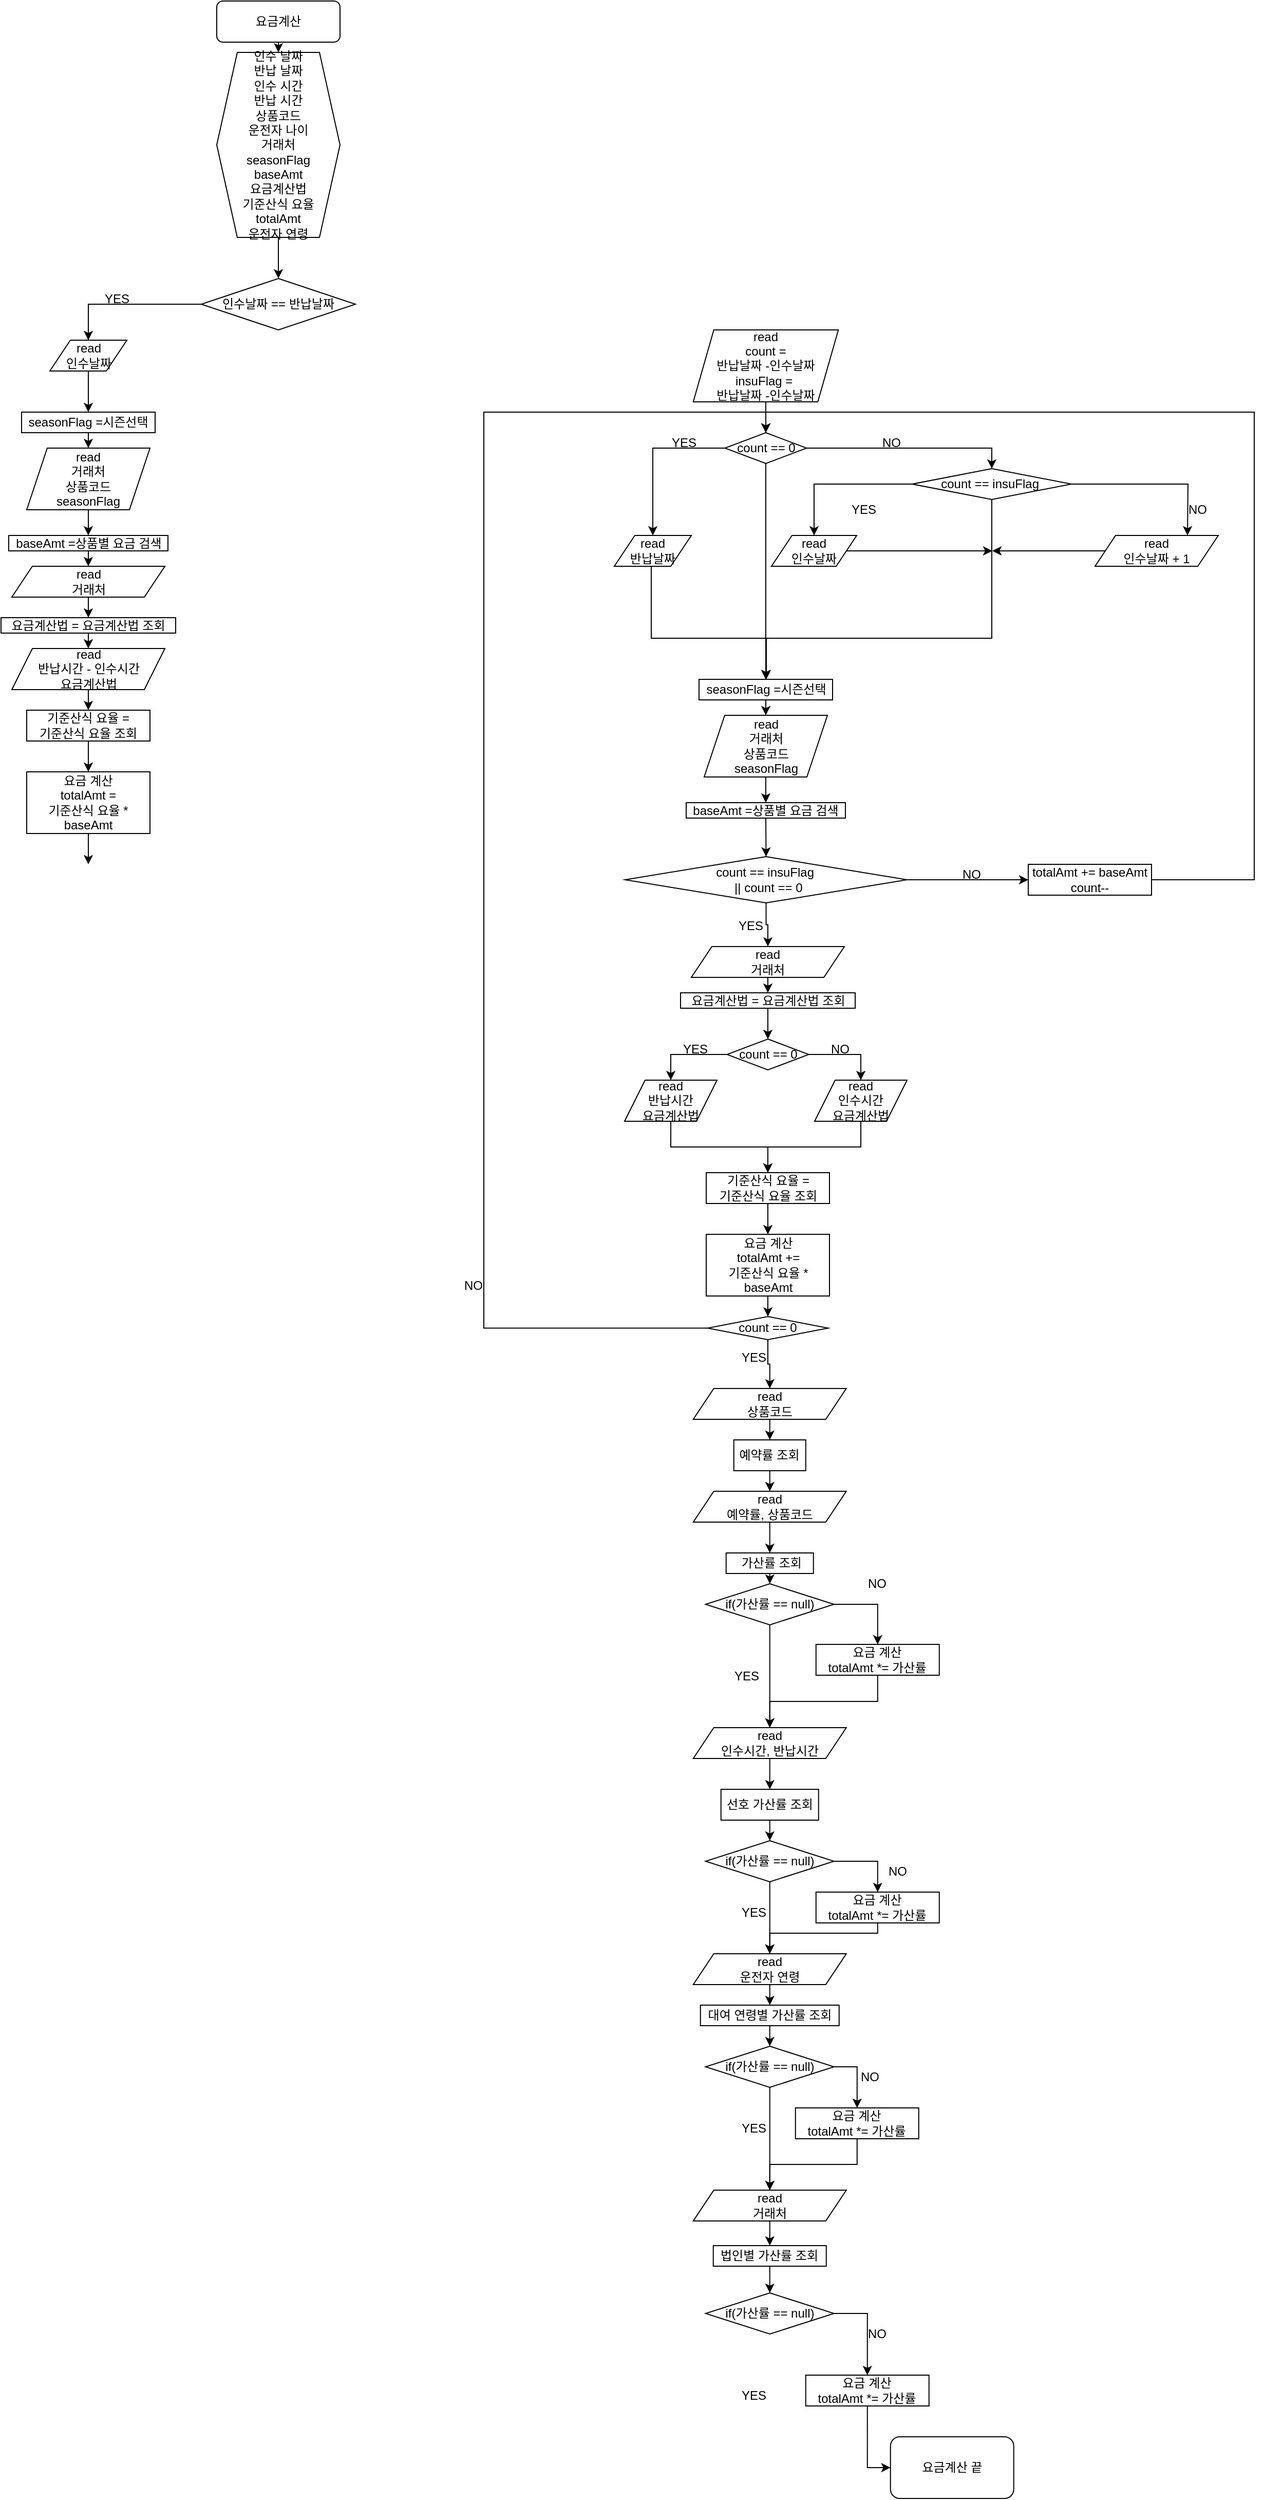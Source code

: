 <mxfile version="14.6.9" type="github">
  <diagram id="C5RBs43oDa-KdzZeNtuy" name="Page-1">
    <mxGraphModel dx="1422" dy="762" grid="1" gridSize="10" guides="1" tooltips="1" connect="1" arrows="1" fold="1" page="1" pageScale="1" pageWidth="827" pageHeight="1169" math="0" shadow="0">
      <root>
        <mxCell id="WIyWlLk6GJQsqaUBKTNV-0" />
        <mxCell id="WIyWlLk6GJQsqaUBKTNV-1" parent="WIyWlLk6GJQsqaUBKTNV-0" />
        <mxCell id="CEHg5lTLm4kWdgyplVmB-1" style="edgeStyle=orthogonalEdgeStyle;rounded=0;orthogonalLoop=1;jettySize=auto;html=1;exitX=0.5;exitY=1;exitDx=0;exitDy=0;entryX=0.5;entryY=0;entryDx=0;entryDy=0;" edge="1" parent="WIyWlLk6GJQsqaUBKTNV-1" source="WIyWlLk6GJQsqaUBKTNV-3" target="CEHg5lTLm4kWdgyplVmB-0">
          <mxGeometry relative="1" as="geometry" />
        </mxCell>
        <mxCell id="WIyWlLk6GJQsqaUBKTNV-3" value="요금계산" style="rounded=1;whiteSpace=wrap;html=1;fontSize=12;glass=0;strokeWidth=1;shadow=0;" parent="WIyWlLk6GJQsqaUBKTNV-1" vertex="1">
          <mxGeometry x="330" y="80" width="120" height="40" as="geometry" />
        </mxCell>
        <mxCell id="CEHg5lTLm4kWdgyplVmB-4" style="edgeStyle=orthogonalEdgeStyle;rounded=0;orthogonalLoop=1;jettySize=auto;html=1;exitX=0.5;exitY=1;exitDx=0;exitDy=0;entryX=0.5;entryY=0;entryDx=0;entryDy=0;" edge="1" parent="WIyWlLk6GJQsqaUBKTNV-1" source="CEHg5lTLm4kWdgyplVmB-0" target="CEHg5lTLm4kWdgyplVmB-3">
          <mxGeometry relative="1" as="geometry" />
        </mxCell>
        <mxCell id="CEHg5lTLm4kWdgyplVmB-0" value="인수 날짜&lt;br&gt;반납 날짜&lt;br&gt;인수 시간&lt;br&gt;반납 시간&lt;br&gt;상품코드&lt;br&gt;운전자 나이&lt;br&gt;거래처&lt;br&gt;seasonFlag&lt;br&gt;baseAmt&lt;br&gt;요금계산법&lt;br&gt;기준산식 요율&lt;br&gt;totalAmt&lt;br&gt;운전자 연령" style="shape=hexagon;perimeter=hexagonPerimeter2;whiteSpace=wrap;html=1;fixedSize=1;" vertex="1" parent="WIyWlLk6GJQsqaUBKTNV-1">
          <mxGeometry x="330" y="130" width="120" height="180" as="geometry" />
        </mxCell>
        <mxCell id="CEHg5lTLm4kWdgyplVmB-15" style="edgeStyle=orthogonalEdgeStyle;rounded=0;orthogonalLoop=1;jettySize=auto;html=1;exitX=0;exitY=0.5;exitDx=0;exitDy=0;entryX=0.5;entryY=0;entryDx=0;entryDy=0;" edge="1" parent="WIyWlLk6GJQsqaUBKTNV-1" source="CEHg5lTLm4kWdgyplVmB-3" target="CEHg5lTLm4kWdgyplVmB-12">
          <mxGeometry relative="1" as="geometry">
            <mxPoint x="210" y="420" as="targetPoint" />
            <Array as="points">
              <mxPoint x="205" y="375" />
              <mxPoint x="205" y="430" />
            </Array>
          </mxGeometry>
        </mxCell>
        <mxCell id="CEHg5lTLm4kWdgyplVmB-105" style="edgeStyle=orthogonalEdgeStyle;rounded=0;orthogonalLoop=1;jettySize=auto;html=1;exitX=0;exitY=0.5;exitDx=0;exitDy=0;entryX=0.5;entryY=0;entryDx=0;entryDy=0;" edge="1" parent="WIyWlLk6GJQsqaUBKTNV-1" source="CEHg5lTLm4kWdgyplVmB-3" target="CEHg5lTLm4kWdgyplVmB-12">
          <mxGeometry relative="1" as="geometry" />
        </mxCell>
        <mxCell id="CEHg5lTLm4kWdgyplVmB-3" value="인수날짜 == 반납날짜" style="rhombus;whiteSpace=wrap;html=1;" vertex="1" parent="WIyWlLk6GJQsqaUBKTNV-1">
          <mxGeometry x="315" y="350" width="150" height="50" as="geometry" />
        </mxCell>
        <mxCell id="CEHg5lTLm4kWdgyplVmB-11" style="edgeStyle=orthogonalEdgeStyle;rounded=0;orthogonalLoop=1;jettySize=auto;html=1;exitX=0.5;exitY=1;exitDx=0;exitDy=0;entryX=0.5;entryY=0;entryDx=0;entryDy=0;" edge="1" parent="WIyWlLk6GJQsqaUBKTNV-1" source="CEHg5lTLm4kWdgyplVmB-7" target="CEHg5lTLm4kWdgyplVmB-8">
          <mxGeometry relative="1" as="geometry" />
        </mxCell>
        <mxCell id="CEHg5lTLm4kWdgyplVmB-7" value="read&lt;br&gt;거래처&lt;br&gt;상품코드&lt;br&gt;seasonFlag" style="shape=parallelogram;perimeter=parallelogramPerimeter;whiteSpace=wrap;html=1;fixedSize=1;" vertex="1" parent="WIyWlLk6GJQsqaUBKTNV-1">
          <mxGeometry x="145" y="515" width="120" height="60" as="geometry" />
        </mxCell>
        <mxCell id="CEHg5lTLm4kWdgyplVmB-23" style="edgeStyle=orthogonalEdgeStyle;rounded=0;orthogonalLoop=1;jettySize=auto;html=1;exitX=0.5;exitY=1;exitDx=0;exitDy=0;entryX=0.5;entryY=0;entryDx=0;entryDy=0;" edge="1" parent="WIyWlLk6GJQsqaUBKTNV-1" source="CEHg5lTLm4kWdgyplVmB-8" target="CEHg5lTLm4kWdgyplVmB-21">
          <mxGeometry relative="1" as="geometry" />
        </mxCell>
        <mxCell id="CEHg5lTLm4kWdgyplVmB-8" value="baseAmt =상품별 요금 검색&lt;br&gt;" style="rounded=0;whiteSpace=wrap;html=1;" vertex="1" parent="WIyWlLk6GJQsqaUBKTNV-1">
          <mxGeometry x="127.5" y="600" width="155" height="15" as="geometry" />
        </mxCell>
        <mxCell id="CEHg5lTLm4kWdgyplVmB-16" style="edgeStyle=orthogonalEdgeStyle;rounded=0;orthogonalLoop=1;jettySize=auto;html=1;exitX=0.5;exitY=1;exitDx=0;exitDy=0;entryX=0.5;entryY=0;entryDx=0;entryDy=0;" edge="1" parent="WIyWlLk6GJQsqaUBKTNV-1" source="CEHg5lTLm4kWdgyplVmB-12" target="CEHg5lTLm4kWdgyplVmB-13">
          <mxGeometry relative="1" as="geometry" />
        </mxCell>
        <mxCell id="CEHg5lTLm4kWdgyplVmB-12" value="read&lt;br&gt;인수날짜" style="shape=parallelogram;perimeter=parallelogramPerimeter;whiteSpace=wrap;html=1;fixedSize=1;" vertex="1" parent="WIyWlLk6GJQsqaUBKTNV-1">
          <mxGeometry x="167.5" y="410" width="75" height="30" as="geometry" />
        </mxCell>
        <mxCell id="CEHg5lTLm4kWdgyplVmB-17" style="edgeStyle=orthogonalEdgeStyle;rounded=0;orthogonalLoop=1;jettySize=auto;html=1;exitX=0.5;exitY=1;exitDx=0;exitDy=0;entryX=0.5;entryY=0;entryDx=0;entryDy=0;" edge="1" parent="WIyWlLk6GJQsqaUBKTNV-1" source="CEHg5lTLm4kWdgyplVmB-13" target="CEHg5lTLm4kWdgyplVmB-7">
          <mxGeometry relative="1" as="geometry" />
        </mxCell>
        <mxCell id="CEHg5lTLm4kWdgyplVmB-13" value="seasonFlag =시즌선택" style="rounded=0;whiteSpace=wrap;html=1;" vertex="1" parent="WIyWlLk6GJQsqaUBKTNV-1">
          <mxGeometry x="140" y="480" width="130" height="20" as="geometry" />
        </mxCell>
        <mxCell id="CEHg5lTLm4kWdgyplVmB-18" value="YES" style="text;html=1;strokeColor=none;fillColor=none;align=center;verticalAlign=middle;whiteSpace=wrap;rounded=0;" vertex="1" parent="WIyWlLk6GJQsqaUBKTNV-1">
          <mxGeometry x="212.5" y="360" width="40" height="20" as="geometry" />
        </mxCell>
        <mxCell id="CEHg5lTLm4kWdgyplVmB-28" style="edgeStyle=orthogonalEdgeStyle;rounded=0;orthogonalLoop=1;jettySize=auto;html=1;exitX=0.5;exitY=1;exitDx=0;exitDy=0;entryX=0.5;entryY=0;entryDx=0;entryDy=0;" edge="1" parent="WIyWlLk6GJQsqaUBKTNV-1" source="CEHg5lTLm4kWdgyplVmB-20" target="CEHg5lTLm4kWdgyplVmB-27">
          <mxGeometry relative="1" as="geometry" />
        </mxCell>
        <mxCell id="CEHg5lTLm4kWdgyplVmB-20" value="read&lt;br&gt;반납시간 - 인수시간&lt;br&gt;요금계산법" style="shape=parallelogram;perimeter=parallelogramPerimeter;whiteSpace=wrap;html=1;fixedSize=1;" vertex="1" parent="WIyWlLk6GJQsqaUBKTNV-1">
          <mxGeometry x="130.5" y="710" width="149" height="40" as="geometry" />
        </mxCell>
        <mxCell id="CEHg5lTLm4kWdgyplVmB-25" style="edgeStyle=orthogonalEdgeStyle;rounded=0;orthogonalLoop=1;jettySize=auto;html=1;exitX=0.5;exitY=1;exitDx=0;exitDy=0;entryX=0.5;entryY=0;entryDx=0;entryDy=0;" edge="1" parent="WIyWlLk6GJQsqaUBKTNV-1" source="CEHg5lTLm4kWdgyplVmB-21" target="CEHg5lTLm4kWdgyplVmB-22">
          <mxGeometry relative="1" as="geometry" />
        </mxCell>
        <mxCell id="CEHg5lTLm4kWdgyplVmB-21" value="read&lt;br&gt;거래처" style="shape=parallelogram;perimeter=parallelogramPerimeter;whiteSpace=wrap;html=1;fixedSize=1;" vertex="1" parent="WIyWlLk6GJQsqaUBKTNV-1">
          <mxGeometry x="130.5" y="630" width="149" height="30" as="geometry" />
        </mxCell>
        <mxCell id="CEHg5lTLm4kWdgyplVmB-26" style="edgeStyle=orthogonalEdgeStyle;rounded=0;orthogonalLoop=1;jettySize=auto;html=1;exitX=0.5;exitY=1;exitDx=0;exitDy=0;entryX=0.5;entryY=0;entryDx=0;entryDy=0;" edge="1" parent="WIyWlLk6GJQsqaUBKTNV-1" source="CEHg5lTLm4kWdgyplVmB-22" target="CEHg5lTLm4kWdgyplVmB-20">
          <mxGeometry relative="1" as="geometry" />
        </mxCell>
        <mxCell id="CEHg5lTLm4kWdgyplVmB-22" value="요금계산법 = 요금계산법 조회" style="rounded=0;whiteSpace=wrap;html=1;" vertex="1" parent="WIyWlLk6GJQsqaUBKTNV-1">
          <mxGeometry x="120" y="680" width="170" height="15" as="geometry" />
        </mxCell>
        <mxCell id="CEHg5lTLm4kWdgyplVmB-30" style="edgeStyle=orthogonalEdgeStyle;rounded=0;orthogonalLoop=1;jettySize=auto;html=1;exitX=0.5;exitY=1;exitDx=0;exitDy=0;entryX=0.5;entryY=0;entryDx=0;entryDy=0;" edge="1" parent="WIyWlLk6GJQsqaUBKTNV-1" source="CEHg5lTLm4kWdgyplVmB-27" target="CEHg5lTLm4kWdgyplVmB-29">
          <mxGeometry relative="1" as="geometry" />
        </mxCell>
        <mxCell id="CEHg5lTLm4kWdgyplVmB-27" value="기준산식 요율 = &lt;br&gt;기준산식 요율 조회" style="rounded=0;whiteSpace=wrap;html=1;" vertex="1" parent="WIyWlLk6GJQsqaUBKTNV-1">
          <mxGeometry x="145" y="770" width="120" height="30" as="geometry" />
        </mxCell>
        <mxCell id="CEHg5lTLm4kWdgyplVmB-45" style="edgeStyle=orthogonalEdgeStyle;rounded=0;orthogonalLoop=1;jettySize=auto;html=1;exitX=0.5;exitY=1;exitDx=0;exitDy=0;entryX=0.5;entryY=0;entryDx=0;entryDy=0;" edge="1" parent="WIyWlLk6GJQsqaUBKTNV-1" source="CEHg5lTLm4kWdgyplVmB-29">
          <mxGeometry relative="1" as="geometry">
            <mxPoint x="205" y="920" as="targetPoint" />
          </mxGeometry>
        </mxCell>
        <mxCell id="CEHg5lTLm4kWdgyplVmB-29" value="요금 계산&lt;br&gt;totalAmt =&lt;br&gt;기준산식 요율 * baseAmt" style="rounded=0;whiteSpace=wrap;html=1;" vertex="1" parent="WIyWlLk6GJQsqaUBKTNV-1">
          <mxGeometry x="145" y="830" width="120" height="60" as="geometry" />
        </mxCell>
        <mxCell id="CEHg5lTLm4kWdgyplVmB-106" style="edgeStyle=orthogonalEdgeStyle;rounded=0;orthogonalLoop=1;jettySize=auto;html=1;exitX=0.5;exitY=1;exitDx=0;exitDy=0;entryX=0.5;entryY=0;entryDx=0;entryDy=0;" edge="1" parent="WIyWlLk6GJQsqaUBKTNV-1" source="CEHg5lTLm4kWdgyplVmB-107" target="CEHg5lTLm4kWdgyplVmB-109">
          <mxGeometry relative="1" as="geometry" />
        </mxCell>
        <mxCell id="CEHg5lTLm4kWdgyplVmB-107" value="read&lt;br&gt;거래처&lt;br&gt;상품코드&lt;br&gt;seasonFlag" style="shape=parallelogram;perimeter=parallelogramPerimeter;whiteSpace=wrap;html=1;fixedSize=1;" vertex="1" parent="WIyWlLk6GJQsqaUBKTNV-1">
          <mxGeometry x="804.5" y="775" width="120" height="60" as="geometry" />
        </mxCell>
        <mxCell id="CEHg5lTLm4kWdgyplVmB-153" style="edgeStyle=orthogonalEdgeStyle;rounded=0;orthogonalLoop=1;jettySize=auto;html=1;exitX=0.5;exitY=1;exitDx=0;exitDy=0;entryX=0.5;entryY=0;entryDx=0;entryDy=0;" edge="1" parent="WIyWlLk6GJQsqaUBKTNV-1" source="CEHg5lTLm4kWdgyplVmB-109" target="CEHg5lTLm4kWdgyplVmB-152">
          <mxGeometry relative="1" as="geometry" />
        </mxCell>
        <mxCell id="CEHg5lTLm4kWdgyplVmB-109" value="baseAmt =상품별 요금 검색&lt;br&gt;" style="rounded=0;whiteSpace=wrap;html=1;" vertex="1" parent="WIyWlLk6GJQsqaUBKTNV-1">
          <mxGeometry x="787" y="860" width="155" height="15" as="geometry" />
        </mxCell>
        <mxCell id="CEHg5lTLm4kWdgyplVmB-110" style="edgeStyle=orthogonalEdgeStyle;rounded=0;orthogonalLoop=1;jettySize=auto;html=1;exitX=0.5;exitY=1;exitDx=0;exitDy=0;entryX=0.5;entryY=0;entryDx=0;entryDy=0;startArrow=none;" edge="1" parent="WIyWlLk6GJQsqaUBKTNV-1" source="CEHg5lTLm4kWdgyplVmB-124" target="CEHg5lTLm4kWdgyplVmB-113">
          <mxGeometry relative="1" as="geometry" />
        </mxCell>
        <mxCell id="CEHg5lTLm4kWdgyplVmB-125" style="edgeStyle=orthogonalEdgeStyle;rounded=0;orthogonalLoop=1;jettySize=auto;html=1;exitX=0.5;exitY=1;exitDx=0;exitDy=0;entryX=0.5;entryY=0;entryDx=0;entryDy=0;" edge="1" parent="WIyWlLk6GJQsqaUBKTNV-1" source="CEHg5lTLm4kWdgyplVmB-111" target="CEHg5lTLm4kWdgyplVmB-124">
          <mxGeometry relative="1" as="geometry" />
        </mxCell>
        <mxCell id="CEHg5lTLm4kWdgyplVmB-111" value="read&lt;br&gt;count =&lt;br&gt;반납날짜 -인수날짜&lt;br&gt;insuFlag =&amp;nbsp;&lt;br&gt;반납날짜 -인수날짜" style="shape=parallelogram;perimeter=parallelogramPerimeter;whiteSpace=wrap;html=1;fixedSize=1;" vertex="1" parent="WIyWlLk6GJQsqaUBKTNV-1">
          <mxGeometry x="793.88" y="400" width="141.25" height="70" as="geometry" />
        </mxCell>
        <mxCell id="CEHg5lTLm4kWdgyplVmB-112" style="edgeStyle=orthogonalEdgeStyle;rounded=0;orthogonalLoop=1;jettySize=auto;html=1;exitX=0.5;exitY=1;exitDx=0;exitDy=0;entryX=0.5;entryY=0;entryDx=0;entryDy=0;" edge="1" parent="WIyWlLk6GJQsqaUBKTNV-1" source="CEHg5lTLm4kWdgyplVmB-113" target="CEHg5lTLm4kWdgyplVmB-107">
          <mxGeometry relative="1" as="geometry" />
        </mxCell>
        <mxCell id="CEHg5lTLm4kWdgyplVmB-113" value="seasonFlag =시즌선택" style="rounded=0;whiteSpace=wrap;html=1;" vertex="1" parent="WIyWlLk6GJQsqaUBKTNV-1">
          <mxGeometry x="799.5" y="740" width="130" height="20" as="geometry" />
        </mxCell>
        <mxCell id="CEHg5lTLm4kWdgyplVmB-116" style="edgeStyle=orthogonalEdgeStyle;rounded=0;orthogonalLoop=1;jettySize=auto;html=1;exitX=0.5;exitY=1;exitDx=0;exitDy=0;entryX=0.5;entryY=0;entryDx=0;entryDy=0;" edge="1" parent="WIyWlLk6GJQsqaUBKTNV-1" source="CEHg5lTLm4kWdgyplVmB-117" target="CEHg5lTLm4kWdgyplVmB-119">
          <mxGeometry relative="1" as="geometry" />
        </mxCell>
        <mxCell id="CEHg5lTLm4kWdgyplVmB-117" value="read&lt;br&gt;거래처" style="shape=parallelogram;perimeter=parallelogramPerimeter;whiteSpace=wrap;html=1;fixedSize=1;" vertex="1" parent="WIyWlLk6GJQsqaUBKTNV-1">
          <mxGeometry x="792.01" y="1000" width="149" height="30" as="geometry" />
        </mxCell>
        <mxCell id="CEHg5lTLm4kWdgyplVmB-162" style="edgeStyle=orthogonalEdgeStyle;rounded=0;orthogonalLoop=1;jettySize=auto;html=1;exitX=0.5;exitY=1;exitDx=0;exitDy=0;entryX=0.5;entryY=0;entryDx=0;entryDy=0;" edge="1" parent="WIyWlLk6GJQsqaUBKTNV-1" source="CEHg5lTLm4kWdgyplVmB-119" target="CEHg5lTLm4kWdgyplVmB-155">
          <mxGeometry relative="1" as="geometry" />
        </mxCell>
        <mxCell id="CEHg5lTLm4kWdgyplVmB-119" value="요금계산법 = 요금계산법 조회" style="rounded=0;whiteSpace=wrap;html=1;" vertex="1" parent="WIyWlLk6GJQsqaUBKTNV-1">
          <mxGeometry x="781.51" y="1045" width="170" height="15" as="geometry" />
        </mxCell>
        <mxCell id="CEHg5lTLm4kWdgyplVmB-120" style="edgeStyle=orthogonalEdgeStyle;rounded=0;orthogonalLoop=1;jettySize=auto;html=1;exitX=0.5;exitY=1;exitDx=0;exitDy=0;entryX=0.5;entryY=0;entryDx=0;entryDy=0;" edge="1" parent="WIyWlLk6GJQsqaUBKTNV-1" source="CEHg5lTLm4kWdgyplVmB-121" target="CEHg5lTLm4kWdgyplVmB-122">
          <mxGeometry relative="1" as="geometry" />
        </mxCell>
        <mxCell id="CEHg5lTLm4kWdgyplVmB-121" value="기준산식 요율 = &lt;br&gt;기준산식 요율 조회" style="rounded=0;whiteSpace=wrap;html=1;" vertex="1" parent="WIyWlLk6GJQsqaUBKTNV-1">
          <mxGeometry x="806.51" y="1220" width="120" height="30" as="geometry" />
        </mxCell>
        <mxCell id="CEHg5lTLm4kWdgyplVmB-177" style="edgeStyle=orthogonalEdgeStyle;rounded=0;orthogonalLoop=1;jettySize=auto;html=1;exitX=0.5;exitY=1;exitDx=0;exitDy=0;entryX=0.5;entryY=0;entryDx=0;entryDy=0;" edge="1" parent="WIyWlLk6GJQsqaUBKTNV-1" source="CEHg5lTLm4kWdgyplVmB-122" target="CEHg5lTLm4kWdgyplVmB-170">
          <mxGeometry relative="1" as="geometry" />
        </mxCell>
        <mxCell id="CEHg5lTLm4kWdgyplVmB-122" value="요금 계산&lt;br&gt;totalAmt +=&lt;br&gt;기준산식 요율 * baseAmt" style="rounded=0;whiteSpace=wrap;html=1;" vertex="1" parent="WIyWlLk6GJQsqaUBKTNV-1">
          <mxGeometry x="806.51" y="1280" width="120" height="60" as="geometry" />
        </mxCell>
        <mxCell id="CEHg5lTLm4kWdgyplVmB-129" style="edgeStyle=orthogonalEdgeStyle;rounded=0;orthogonalLoop=1;jettySize=auto;html=1;exitX=0;exitY=0.5;exitDx=0;exitDy=0;" edge="1" parent="WIyWlLk6GJQsqaUBKTNV-1" source="CEHg5lTLm4kWdgyplVmB-124" target="CEHg5lTLm4kWdgyplVmB-128">
          <mxGeometry relative="1" as="geometry" />
        </mxCell>
        <mxCell id="CEHg5lTLm4kWdgyplVmB-171" style="edgeStyle=orthogonalEdgeStyle;rounded=0;orthogonalLoop=1;jettySize=auto;html=1;exitX=1;exitY=0.5;exitDx=0;exitDy=0;entryX=0.5;entryY=0;entryDx=0;entryDy=0;" edge="1" parent="WIyWlLk6GJQsqaUBKTNV-1" source="CEHg5lTLm4kWdgyplVmB-124" target="CEHg5lTLm4kWdgyplVmB-137">
          <mxGeometry relative="1" as="geometry" />
        </mxCell>
        <mxCell id="CEHg5lTLm4kWdgyplVmB-124" value="count == 0" style="rhombus;whiteSpace=wrap;html=1;" vertex="1" parent="WIyWlLk6GJQsqaUBKTNV-1">
          <mxGeometry x="824.75" y="500" width="79.5" height="30" as="geometry" />
        </mxCell>
        <mxCell id="CEHg5lTLm4kWdgyplVmB-126" value="" style="edgeStyle=orthogonalEdgeStyle;rounded=0;orthogonalLoop=1;jettySize=auto;html=1;exitX=0.5;exitY=1;exitDx=0;exitDy=0;entryX=0.5;entryY=0;entryDx=0;entryDy=0;endArrow=none;" edge="1" parent="WIyWlLk6GJQsqaUBKTNV-1" source="CEHg5lTLm4kWdgyplVmB-111" target="CEHg5lTLm4kWdgyplVmB-124">
          <mxGeometry relative="1" as="geometry">
            <mxPoint x="864.505" y="470" as="sourcePoint" />
            <mxPoint x="864.5" y="600" as="targetPoint" />
          </mxGeometry>
        </mxCell>
        <mxCell id="CEHg5lTLm4kWdgyplVmB-135" style="edgeStyle=orthogonalEdgeStyle;rounded=0;orthogonalLoop=1;jettySize=auto;html=1;exitX=0.5;exitY=1;exitDx=0;exitDy=0;entryX=0.5;entryY=0;entryDx=0;entryDy=0;" edge="1" parent="WIyWlLk6GJQsqaUBKTNV-1" source="CEHg5lTLm4kWdgyplVmB-128" target="CEHg5lTLm4kWdgyplVmB-113">
          <mxGeometry relative="1" as="geometry">
            <Array as="points">
              <mxPoint x="753" y="700" />
              <mxPoint x="865" y="700" />
            </Array>
          </mxGeometry>
        </mxCell>
        <mxCell id="CEHg5lTLm4kWdgyplVmB-128" value="read&lt;br&gt;반납날짜" style="shape=parallelogram;perimeter=parallelogramPerimeter;whiteSpace=wrap;html=1;fixedSize=1;" vertex="1" parent="WIyWlLk6GJQsqaUBKTNV-1">
          <mxGeometry x="717.01" y="600" width="75" height="30" as="geometry" />
        </mxCell>
        <mxCell id="CEHg5lTLm4kWdgyplVmB-131" value="YES" style="text;html=1;strokeColor=none;fillColor=none;align=center;verticalAlign=middle;whiteSpace=wrap;rounded=0;" vertex="1" parent="WIyWlLk6GJQsqaUBKTNV-1">
          <mxGeometry x="764.5" y="500" width="40" height="20" as="geometry" />
        </mxCell>
        <mxCell id="CEHg5lTLm4kWdgyplVmB-132" value="NO" style="text;html=1;strokeColor=none;fillColor=none;align=center;verticalAlign=middle;whiteSpace=wrap;rounded=0;" vertex="1" parent="WIyWlLk6GJQsqaUBKTNV-1">
          <mxGeometry x="967" y="500" width="40" height="20" as="geometry" />
        </mxCell>
        <mxCell id="CEHg5lTLm4kWdgyplVmB-141" style="edgeStyle=orthogonalEdgeStyle;rounded=0;orthogonalLoop=1;jettySize=auto;html=1;exitX=1;exitY=0.5;exitDx=0;exitDy=0;entryX=0.5;entryY=0;entryDx=0;entryDy=0;" edge="1" parent="WIyWlLk6GJQsqaUBKTNV-1" source="CEHg5lTLm4kWdgyplVmB-137">
          <mxGeometry relative="1" as="geometry">
            <mxPoint x="1275" y="600" as="targetPoint" />
          </mxGeometry>
        </mxCell>
        <mxCell id="CEHg5lTLm4kWdgyplVmB-172" style="edgeStyle=orthogonalEdgeStyle;rounded=0;orthogonalLoop=1;jettySize=auto;html=1;exitX=0.5;exitY=1;exitDx=0;exitDy=0;" edge="1" parent="WIyWlLk6GJQsqaUBKTNV-1" source="CEHg5lTLm4kWdgyplVmB-137" target="CEHg5lTLm4kWdgyplVmB-113">
          <mxGeometry relative="1" as="geometry">
            <Array as="points">
              <mxPoint x="1085" y="700" />
              <mxPoint x="865" y="700" />
            </Array>
          </mxGeometry>
        </mxCell>
        <mxCell id="CEHg5lTLm4kWdgyplVmB-173" style="edgeStyle=orthogonalEdgeStyle;rounded=0;orthogonalLoop=1;jettySize=auto;html=1;exitX=0;exitY=0.5;exitDx=0;exitDy=0;entryX=0.5;entryY=0;entryDx=0;entryDy=0;" edge="1" parent="WIyWlLk6GJQsqaUBKTNV-1" source="CEHg5lTLm4kWdgyplVmB-137" target="CEHg5lTLm4kWdgyplVmB-138">
          <mxGeometry relative="1" as="geometry" />
        </mxCell>
        <mxCell id="CEHg5lTLm4kWdgyplVmB-137" value="count == insuFlag&amp;nbsp;" style="rhombus;whiteSpace=wrap;html=1;" vertex="1" parent="WIyWlLk6GJQsqaUBKTNV-1">
          <mxGeometry x="1007" y="535" width="155" height="30" as="geometry" />
        </mxCell>
        <mxCell id="CEHg5lTLm4kWdgyplVmB-148" style="edgeStyle=orthogonalEdgeStyle;rounded=0;orthogonalLoop=1;jettySize=auto;html=1;" edge="1" parent="WIyWlLk6GJQsqaUBKTNV-1" source="CEHg5lTLm4kWdgyplVmB-138">
          <mxGeometry relative="1" as="geometry">
            <mxPoint x="1085" y="615" as="targetPoint" />
          </mxGeometry>
        </mxCell>
        <mxCell id="CEHg5lTLm4kWdgyplVmB-138" value="read&lt;br&gt;인수날짜" style="shape=parallelogram;perimeter=parallelogramPerimeter;whiteSpace=wrap;html=1;fixedSize=1;" vertex="1" parent="WIyWlLk6GJQsqaUBKTNV-1">
          <mxGeometry x="870" y="600" width="83" height="30" as="geometry" />
        </mxCell>
        <mxCell id="CEHg5lTLm4kWdgyplVmB-149" style="edgeStyle=orthogonalEdgeStyle;rounded=0;orthogonalLoop=1;jettySize=auto;html=1;" edge="1" parent="WIyWlLk6GJQsqaUBKTNV-1">
          <mxGeometry relative="1" as="geometry">
            <mxPoint x="1085" y="615" as="targetPoint" />
            <mxPoint x="1225" y="615" as="sourcePoint" />
          </mxGeometry>
        </mxCell>
        <mxCell id="CEHg5lTLm4kWdgyplVmB-140" value="read&lt;br&gt;인수날짜 + 1" style="shape=parallelogram;perimeter=parallelogramPerimeter;whiteSpace=wrap;html=1;fixedSize=1;" vertex="1" parent="WIyWlLk6GJQsqaUBKTNV-1">
          <mxGeometry x="1185" y="600" width="120" height="30" as="geometry" />
        </mxCell>
        <mxCell id="CEHg5lTLm4kWdgyplVmB-142" value="YES" style="text;html=1;strokeColor=none;fillColor=none;align=center;verticalAlign=middle;whiteSpace=wrap;rounded=0;" vertex="1" parent="WIyWlLk6GJQsqaUBKTNV-1">
          <mxGeometry x="939.5" y="565" width="40" height="20" as="geometry" />
        </mxCell>
        <mxCell id="CEHg5lTLm4kWdgyplVmB-143" value="NO" style="text;html=1;strokeColor=none;fillColor=none;align=center;verticalAlign=middle;whiteSpace=wrap;rounded=0;" vertex="1" parent="WIyWlLk6GJQsqaUBKTNV-1">
          <mxGeometry x="1265" y="565" width="40" height="20" as="geometry" />
        </mxCell>
        <mxCell id="CEHg5lTLm4kWdgyplVmB-157" style="edgeStyle=orthogonalEdgeStyle;rounded=0;orthogonalLoop=1;jettySize=auto;html=1;exitX=1;exitY=0.5;exitDx=0;exitDy=0;" edge="1" parent="WIyWlLk6GJQsqaUBKTNV-1" source="CEHg5lTLm4kWdgyplVmB-152" target="CEHg5lTLm4kWdgyplVmB-154">
          <mxGeometry relative="1" as="geometry" />
        </mxCell>
        <mxCell id="CEHg5lTLm4kWdgyplVmB-175" style="edgeStyle=orthogonalEdgeStyle;rounded=0;orthogonalLoop=1;jettySize=auto;html=1;exitX=0.5;exitY=1;exitDx=0;exitDy=0;entryX=0.5;entryY=0;entryDx=0;entryDy=0;" edge="1" parent="WIyWlLk6GJQsqaUBKTNV-1" source="CEHg5lTLm4kWdgyplVmB-152" target="CEHg5lTLm4kWdgyplVmB-117">
          <mxGeometry relative="1" as="geometry" />
        </mxCell>
        <mxCell id="CEHg5lTLm4kWdgyplVmB-152" value="count == insuFlag&amp;nbsp;&lt;br&gt;&amp;nbsp;|| count == 0" style="rhombus;whiteSpace=wrap;html=1;" vertex="1" parent="WIyWlLk6GJQsqaUBKTNV-1">
          <mxGeometry x="727.51" y="912.5" width="274.5" height="45" as="geometry" />
        </mxCell>
        <mxCell id="CEHg5lTLm4kWdgyplVmB-174" style="edgeStyle=orthogonalEdgeStyle;rounded=0;orthogonalLoop=1;jettySize=auto;html=1;exitX=1;exitY=0.5;exitDx=0;exitDy=0;entryX=0.5;entryY=0;entryDx=0;entryDy=0;" edge="1" parent="WIyWlLk6GJQsqaUBKTNV-1" source="CEHg5lTLm4kWdgyplVmB-154" target="CEHg5lTLm4kWdgyplVmB-124">
          <mxGeometry relative="1" as="geometry">
            <Array as="points">
              <mxPoint x="1340" y="935" />
              <mxPoint x="1340" y="480" />
              <mxPoint x="865" y="480" />
            </Array>
          </mxGeometry>
        </mxCell>
        <mxCell id="CEHg5lTLm4kWdgyplVmB-154" value="totalAmt += baseAmt&lt;br&gt;count--" style="rounded=0;whiteSpace=wrap;html=1;" vertex="1" parent="WIyWlLk6GJQsqaUBKTNV-1">
          <mxGeometry x="1120" y="920" width="120" height="30" as="geometry" />
        </mxCell>
        <mxCell id="CEHg5lTLm4kWdgyplVmB-166" style="edgeStyle=orthogonalEdgeStyle;rounded=0;orthogonalLoop=1;jettySize=auto;html=1;exitX=1;exitY=0.5;exitDx=0;exitDy=0;" edge="1" parent="WIyWlLk6GJQsqaUBKTNV-1" source="CEHg5lTLm4kWdgyplVmB-155" target="CEHg5lTLm4kWdgyplVmB-165">
          <mxGeometry relative="1" as="geometry" />
        </mxCell>
        <mxCell id="CEHg5lTLm4kWdgyplVmB-167" style="edgeStyle=orthogonalEdgeStyle;rounded=0;orthogonalLoop=1;jettySize=auto;html=1;exitX=0;exitY=0.5;exitDx=0;exitDy=0;" edge="1" parent="WIyWlLk6GJQsqaUBKTNV-1" source="CEHg5lTLm4kWdgyplVmB-155" target="CEHg5lTLm4kWdgyplVmB-163">
          <mxGeometry relative="1" as="geometry" />
        </mxCell>
        <mxCell id="CEHg5lTLm4kWdgyplVmB-155" value="count == 0" style="rhombus;whiteSpace=wrap;html=1;" vertex="1" parent="WIyWlLk6GJQsqaUBKTNV-1">
          <mxGeometry x="826.76" y="1090" width="79.5" height="30" as="geometry" />
        </mxCell>
        <mxCell id="CEHg5lTLm4kWdgyplVmB-158" value="NO" style="text;html=1;strokeColor=none;fillColor=none;align=center;verticalAlign=middle;whiteSpace=wrap;rounded=0;" vertex="1" parent="WIyWlLk6GJQsqaUBKTNV-1">
          <mxGeometry x="1045" y="920" width="40" height="20" as="geometry" />
        </mxCell>
        <mxCell id="CEHg5lTLm4kWdgyplVmB-159" value="YES" style="text;html=1;strokeColor=none;fillColor=none;align=center;verticalAlign=middle;whiteSpace=wrap;rounded=0;" vertex="1" parent="WIyWlLk6GJQsqaUBKTNV-1">
          <mxGeometry x="830" y="970" width="40" height="20" as="geometry" />
        </mxCell>
        <mxCell id="CEHg5lTLm4kWdgyplVmB-169" style="edgeStyle=orthogonalEdgeStyle;rounded=0;orthogonalLoop=1;jettySize=auto;html=1;exitX=0.5;exitY=1;exitDx=0;exitDy=0;" edge="1" parent="WIyWlLk6GJQsqaUBKTNV-1" source="CEHg5lTLm4kWdgyplVmB-163" target="CEHg5lTLm4kWdgyplVmB-121">
          <mxGeometry relative="1" as="geometry" />
        </mxCell>
        <mxCell id="CEHg5lTLm4kWdgyplVmB-163" value="read&lt;br&gt;반납시간&lt;br&gt;요금계산법" style="shape=parallelogram;perimeter=parallelogramPerimeter;whiteSpace=wrap;html=1;fixedSize=1;" vertex="1" parent="WIyWlLk6GJQsqaUBKTNV-1">
          <mxGeometry x="727.01" y="1130" width="90" height="40" as="geometry" />
        </mxCell>
        <mxCell id="CEHg5lTLm4kWdgyplVmB-168" style="edgeStyle=orthogonalEdgeStyle;rounded=0;orthogonalLoop=1;jettySize=auto;html=1;exitX=0.5;exitY=1;exitDx=0;exitDy=0;" edge="1" parent="WIyWlLk6GJQsqaUBKTNV-1" source="CEHg5lTLm4kWdgyplVmB-165" target="CEHg5lTLm4kWdgyplVmB-121">
          <mxGeometry relative="1" as="geometry" />
        </mxCell>
        <mxCell id="CEHg5lTLm4kWdgyplVmB-165" value="read&lt;br&gt;인수시간&lt;br&gt;요금계산법" style="shape=parallelogram;perimeter=parallelogramPerimeter;whiteSpace=wrap;html=1;fixedSize=1;" vertex="1" parent="WIyWlLk6GJQsqaUBKTNV-1">
          <mxGeometry x="912.01" y="1130" width="90" height="40" as="geometry" />
        </mxCell>
        <mxCell id="CEHg5lTLm4kWdgyplVmB-178" style="edgeStyle=orthogonalEdgeStyle;rounded=0;orthogonalLoop=1;jettySize=auto;html=1;exitX=0;exitY=0.5;exitDx=0;exitDy=0;entryX=0.5;entryY=0;entryDx=0;entryDy=0;" edge="1" parent="WIyWlLk6GJQsqaUBKTNV-1" source="CEHg5lTLm4kWdgyplVmB-170" target="CEHg5lTLm4kWdgyplVmB-124">
          <mxGeometry relative="1" as="geometry">
            <Array as="points">
              <mxPoint x="590" y="1371" />
              <mxPoint x="590" y="480" />
              <mxPoint x="865" y="480" />
            </Array>
          </mxGeometry>
        </mxCell>
        <mxCell id="CEHg5lTLm4kWdgyplVmB-230" style="edgeStyle=orthogonalEdgeStyle;rounded=0;orthogonalLoop=1;jettySize=auto;html=1;exitX=0.5;exitY=1;exitDx=0;exitDy=0;entryX=0.5;entryY=0;entryDx=0;entryDy=0;" edge="1" parent="WIyWlLk6GJQsqaUBKTNV-1" source="CEHg5lTLm4kWdgyplVmB-170" target="CEHg5lTLm4kWdgyplVmB-184">
          <mxGeometry relative="1" as="geometry" />
        </mxCell>
        <mxCell id="CEHg5lTLm4kWdgyplVmB-170" value="count == 0" style="rhombus;whiteSpace=wrap;html=1;" vertex="1" parent="WIyWlLk6GJQsqaUBKTNV-1">
          <mxGeometry x="807.86" y="1360" width="117.3" height="22.5" as="geometry" />
        </mxCell>
        <mxCell id="CEHg5lTLm4kWdgyplVmB-179" value="NO" style="text;html=1;strokeColor=none;fillColor=none;align=center;verticalAlign=middle;whiteSpace=wrap;rounded=0;" vertex="1" parent="WIyWlLk6GJQsqaUBKTNV-1">
          <mxGeometry x="560" y="1320" width="40" height="20" as="geometry" />
        </mxCell>
        <mxCell id="CEHg5lTLm4kWdgyplVmB-180" value="YES" style="text;html=1;strokeColor=none;fillColor=none;align=center;verticalAlign=middle;whiteSpace=wrap;rounded=0;" vertex="1" parent="WIyWlLk6GJQsqaUBKTNV-1">
          <mxGeometry x="776.39" y="1090" width="40" height="20" as="geometry" />
        </mxCell>
        <mxCell id="CEHg5lTLm4kWdgyplVmB-181" value="NO" style="text;html=1;strokeColor=none;fillColor=none;align=center;verticalAlign=middle;whiteSpace=wrap;rounded=0;" vertex="1" parent="WIyWlLk6GJQsqaUBKTNV-1">
          <mxGeometry x="916.64" y="1090" width="40" height="20" as="geometry" />
        </mxCell>
        <mxCell id="CEHg5lTLm4kWdgyplVmB-182" value="요금계산 끝" style="rounded=1;whiteSpace=wrap;html=1;" vertex="1" parent="WIyWlLk6GJQsqaUBKTNV-1">
          <mxGeometry x="985.88" y="2450" width="120" height="60" as="geometry" />
        </mxCell>
        <mxCell id="CEHg5lTLm4kWdgyplVmB-183" style="edgeStyle=orthogonalEdgeStyle;rounded=0;orthogonalLoop=1;jettySize=auto;html=1;exitX=0.5;exitY=1;exitDx=0;exitDy=0;entryX=0.5;entryY=0;entryDx=0;entryDy=0;" edge="1" parent="WIyWlLk6GJQsqaUBKTNV-1" target="CEHg5lTLm4kWdgyplVmB-186">
          <mxGeometry relative="1" as="geometry">
            <mxPoint x="868.38" y="1460" as="sourcePoint" />
          </mxGeometry>
        </mxCell>
        <mxCell id="CEHg5lTLm4kWdgyplVmB-184" value="read&lt;br&gt;상품코드" style="shape=parallelogram;perimeter=parallelogramPerimeter;whiteSpace=wrap;html=1;fixedSize=1;" vertex="1" parent="WIyWlLk6GJQsqaUBKTNV-1">
          <mxGeometry x="793.88" y="1430" width="149" height="30" as="geometry" />
        </mxCell>
        <mxCell id="CEHg5lTLm4kWdgyplVmB-185" style="edgeStyle=orthogonalEdgeStyle;rounded=0;orthogonalLoop=1;jettySize=auto;html=1;exitX=0.5;exitY=1;exitDx=0;exitDy=0;entryX=0.5;entryY=0;entryDx=0;entryDy=0;" edge="1" parent="WIyWlLk6GJQsqaUBKTNV-1" source="CEHg5lTLm4kWdgyplVmB-186" target="CEHg5lTLm4kWdgyplVmB-196">
          <mxGeometry relative="1" as="geometry" />
        </mxCell>
        <mxCell id="CEHg5lTLm4kWdgyplVmB-186" value="예약률 조회" style="rounded=0;whiteSpace=wrap;html=1;" vertex="1" parent="WIyWlLk6GJQsqaUBKTNV-1">
          <mxGeometry x="833.38" y="1480" width="70" height="30" as="geometry" />
        </mxCell>
        <mxCell id="CEHg5lTLm4kWdgyplVmB-187" style="edgeStyle=orthogonalEdgeStyle;rounded=0;orthogonalLoop=1;jettySize=auto;html=1;exitX=0.5;exitY=1;exitDx=0;exitDy=0;entryX=0.5;entryY=0;entryDx=0;entryDy=0;" edge="1" parent="WIyWlLk6GJQsqaUBKTNV-1" source="CEHg5lTLm4kWdgyplVmB-188" target="CEHg5lTLm4kWdgyplVmB-201">
          <mxGeometry relative="1" as="geometry" />
        </mxCell>
        <mxCell id="CEHg5lTLm4kWdgyplVmB-188" value="&amp;nbsp;가산률 조회" style="rounded=0;whiteSpace=wrap;html=1;" vertex="1" parent="WIyWlLk6GJQsqaUBKTNV-1">
          <mxGeometry x="825.88" y="1590" width="85" height="20" as="geometry" />
        </mxCell>
        <mxCell id="CEHg5lTLm4kWdgyplVmB-189" style="edgeStyle=orthogonalEdgeStyle;rounded=0;orthogonalLoop=1;jettySize=auto;html=1;exitX=0.5;exitY=1;exitDx=0;exitDy=0;entryX=0.5;entryY=0;entryDx=0;entryDy=0;" edge="1" parent="WIyWlLk6GJQsqaUBKTNV-1" source="CEHg5lTLm4kWdgyplVmB-190" target="CEHg5lTLm4kWdgyplVmB-192">
          <mxGeometry relative="1" as="geometry" />
        </mxCell>
        <mxCell id="CEHg5lTLm4kWdgyplVmB-190" value="read&lt;br&gt;인수시간, 반납시간" style="shape=parallelogram;perimeter=parallelogramPerimeter;whiteSpace=wrap;html=1;fixedSize=1;" vertex="1" parent="WIyWlLk6GJQsqaUBKTNV-1">
          <mxGeometry x="793.88" y="1760" width="149" height="30" as="geometry" />
        </mxCell>
        <mxCell id="CEHg5lTLm4kWdgyplVmB-191" style="edgeStyle=orthogonalEdgeStyle;rounded=0;orthogonalLoop=1;jettySize=auto;html=1;exitX=0.5;exitY=1;exitDx=0;exitDy=0;entryX=0.5;entryY=0;entryDx=0;entryDy=0;" edge="1" parent="WIyWlLk6GJQsqaUBKTNV-1" source="CEHg5lTLm4kWdgyplVmB-192" target="CEHg5lTLm4kWdgyplVmB-206">
          <mxGeometry relative="1" as="geometry" />
        </mxCell>
        <mxCell id="CEHg5lTLm4kWdgyplVmB-192" value="선호 가산률 조회" style="rounded=0;whiteSpace=wrap;html=1;" vertex="1" parent="WIyWlLk6GJQsqaUBKTNV-1">
          <mxGeometry x="820.88" y="1820" width="95" height="30" as="geometry" />
        </mxCell>
        <mxCell id="CEHg5lTLm4kWdgyplVmB-193" style="edgeStyle=orthogonalEdgeStyle;rounded=0;orthogonalLoop=1;jettySize=auto;html=1;exitX=0.5;exitY=1;exitDx=0;exitDy=0;entryX=0.5;entryY=0;entryDx=0;entryDy=0;" edge="1" parent="WIyWlLk6GJQsqaUBKTNV-1" source="CEHg5lTLm4kWdgyplVmB-194" target="CEHg5lTLm4kWdgyplVmB-190">
          <mxGeometry relative="1" as="geometry" />
        </mxCell>
        <mxCell id="CEHg5lTLm4kWdgyplVmB-194" value="요금 계산&lt;br&gt;totalAmt *= 가산률" style="rounded=0;whiteSpace=wrap;html=1;" vertex="1" parent="WIyWlLk6GJQsqaUBKTNV-1">
          <mxGeometry x="913.38" y="1679" width="120" height="30" as="geometry" />
        </mxCell>
        <mxCell id="CEHg5lTLm4kWdgyplVmB-195" style="edgeStyle=orthogonalEdgeStyle;rounded=0;orthogonalLoop=1;jettySize=auto;html=1;exitX=0.5;exitY=1;exitDx=0;exitDy=0;entryX=0.5;entryY=0;entryDx=0;entryDy=0;" edge="1" parent="WIyWlLk6GJQsqaUBKTNV-1" source="CEHg5lTLm4kWdgyplVmB-196" target="CEHg5lTLm4kWdgyplVmB-188">
          <mxGeometry relative="1" as="geometry" />
        </mxCell>
        <mxCell id="CEHg5lTLm4kWdgyplVmB-196" value="read&lt;br&gt;예약률, 상품코드" style="shape=parallelogram;perimeter=parallelogramPerimeter;whiteSpace=wrap;html=1;fixedSize=1;" vertex="1" parent="WIyWlLk6GJQsqaUBKTNV-1">
          <mxGeometry x="793.88" y="1530" width="149" height="30" as="geometry" />
        </mxCell>
        <mxCell id="CEHg5lTLm4kWdgyplVmB-197" style="edgeStyle=orthogonalEdgeStyle;rounded=0;orthogonalLoop=1;jettySize=auto;html=1;exitX=0.5;exitY=1;exitDx=0;exitDy=0;entryX=0.5;entryY=0;entryDx=0;entryDy=0;" edge="1" parent="WIyWlLk6GJQsqaUBKTNV-1" source="CEHg5lTLm4kWdgyplVmB-198" target="CEHg5lTLm4kWdgyplVmB-208">
          <mxGeometry relative="1" as="geometry">
            <Array as="points">
              <mxPoint x="973.38" y="1960" />
              <mxPoint x="868.38" y="1960" />
            </Array>
          </mxGeometry>
        </mxCell>
        <mxCell id="CEHg5lTLm4kWdgyplVmB-198" value="요금 계산&lt;br&gt;totalAmt *= 가산률" style="rounded=0;whiteSpace=wrap;html=1;" vertex="1" parent="WIyWlLk6GJQsqaUBKTNV-1">
          <mxGeometry x="913.38" y="1920" width="120" height="30" as="geometry" />
        </mxCell>
        <mxCell id="CEHg5lTLm4kWdgyplVmB-199" style="edgeStyle=orthogonalEdgeStyle;rounded=0;orthogonalLoop=1;jettySize=auto;html=1;exitX=1;exitY=0.5;exitDx=0;exitDy=0;" edge="1" parent="WIyWlLk6GJQsqaUBKTNV-1" source="CEHg5lTLm4kWdgyplVmB-201" target="CEHg5lTLm4kWdgyplVmB-194">
          <mxGeometry relative="1" as="geometry" />
        </mxCell>
        <mxCell id="CEHg5lTLm4kWdgyplVmB-200" style="edgeStyle=orthogonalEdgeStyle;rounded=0;orthogonalLoop=1;jettySize=auto;html=1;exitX=0.5;exitY=1;exitDx=0;exitDy=0;entryX=0.5;entryY=0;entryDx=0;entryDy=0;" edge="1" parent="WIyWlLk6GJQsqaUBKTNV-1" source="CEHg5lTLm4kWdgyplVmB-201" target="CEHg5lTLm4kWdgyplVmB-190">
          <mxGeometry relative="1" as="geometry" />
        </mxCell>
        <mxCell id="CEHg5lTLm4kWdgyplVmB-201" value="if(가산률 == null)" style="rhombus;whiteSpace=wrap;html=1;" vertex="1" parent="WIyWlLk6GJQsqaUBKTNV-1">
          <mxGeometry x="805.88" y="1620" width="125" height="40" as="geometry" />
        </mxCell>
        <mxCell id="CEHg5lTLm4kWdgyplVmB-202" value="NO" style="text;html=1;strokeColor=none;fillColor=none;align=center;verticalAlign=middle;whiteSpace=wrap;rounded=0;" vertex="1" parent="WIyWlLk6GJQsqaUBKTNV-1">
          <mxGeometry x="953.38" y="1610" width="40" height="20" as="geometry" />
        </mxCell>
        <mxCell id="CEHg5lTLm4kWdgyplVmB-203" value="YES" style="text;html=1;strokeColor=none;fillColor=none;align=center;verticalAlign=middle;whiteSpace=wrap;rounded=0;" vertex="1" parent="WIyWlLk6GJQsqaUBKTNV-1">
          <mxGeometry x="825.88" y="1700" width="40" height="20" as="geometry" />
        </mxCell>
        <mxCell id="CEHg5lTLm4kWdgyplVmB-204" style="edgeStyle=orthogonalEdgeStyle;rounded=0;orthogonalLoop=1;jettySize=auto;html=1;exitX=1;exitY=0.5;exitDx=0;exitDy=0;entryX=0.5;entryY=0;entryDx=0;entryDy=0;" edge="1" parent="WIyWlLk6GJQsqaUBKTNV-1" source="CEHg5lTLm4kWdgyplVmB-206" target="CEHg5lTLm4kWdgyplVmB-198">
          <mxGeometry relative="1" as="geometry" />
        </mxCell>
        <mxCell id="CEHg5lTLm4kWdgyplVmB-205" style="edgeStyle=orthogonalEdgeStyle;rounded=0;orthogonalLoop=1;jettySize=auto;html=1;exitX=0.5;exitY=1;exitDx=0;exitDy=0;entryX=0.5;entryY=0;entryDx=0;entryDy=0;" edge="1" parent="WIyWlLk6GJQsqaUBKTNV-1" source="CEHg5lTLm4kWdgyplVmB-206" target="CEHg5lTLm4kWdgyplVmB-208">
          <mxGeometry relative="1" as="geometry" />
        </mxCell>
        <mxCell id="CEHg5lTLm4kWdgyplVmB-206" value="if(가산률 == null)" style="rhombus;whiteSpace=wrap;html=1;" vertex="1" parent="WIyWlLk6GJQsqaUBKTNV-1">
          <mxGeometry x="805.88" y="1870" width="125" height="40" as="geometry" />
        </mxCell>
        <mxCell id="CEHg5lTLm4kWdgyplVmB-207" style="edgeStyle=orthogonalEdgeStyle;rounded=0;orthogonalLoop=1;jettySize=auto;html=1;exitX=0.5;exitY=1;exitDx=0;exitDy=0;entryX=0.5;entryY=0;entryDx=0;entryDy=0;" edge="1" parent="WIyWlLk6GJQsqaUBKTNV-1" source="CEHg5lTLm4kWdgyplVmB-208" target="CEHg5lTLm4kWdgyplVmB-210">
          <mxGeometry relative="1" as="geometry" />
        </mxCell>
        <mxCell id="CEHg5lTLm4kWdgyplVmB-208" value="read&lt;br&gt;운전자 연령" style="shape=parallelogram;perimeter=parallelogramPerimeter;whiteSpace=wrap;html=1;fixedSize=1;" vertex="1" parent="WIyWlLk6GJQsqaUBKTNV-1">
          <mxGeometry x="793.88" y="1980" width="149" height="30" as="geometry" />
        </mxCell>
        <mxCell id="CEHg5lTLm4kWdgyplVmB-209" style="edgeStyle=orthogonalEdgeStyle;rounded=0;orthogonalLoop=1;jettySize=auto;html=1;exitX=0.5;exitY=1;exitDx=0;exitDy=0;entryX=0.5;entryY=0;entryDx=0;entryDy=0;" edge="1" parent="WIyWlLk6GJQsqaUBKTNV-1" source="CEHg5lTLm4kWdgyplVmB-210" target="CEHg5lTLm4kWdgyplVmB-213">
          <mxGeometry relative="1" as="geometry" />
        </mxCell>
        <mxCell id="CEHg5lTLm4kWdgyplVmB-210" value="대여 연령별 가산률 조회" style="rounded=0;whiteSpace=wrap;html=1;" vertex="1" parent="WIyWlLk6GJQsqaUBKTNV-1">
          <mxGeometry x="800.88" y="2030" width="135" height="20" as="geometry" />
        </mxCell>
        <mxCell id="CEHg5lTLm4kWdgyplVmB-211" style="edgeStyle=orthogonalEdgeStyle;rounded=0;orthogonalLoop=1;jettySize=auto;html=1;exitX=1;exitY=0.5;exitDx=0;exitDy=0;entryX=0.5;entryY=0;entryDx=0;entryDy=0;" edge="1" parent="WIyWlLk6GJQsqaUBKTNV-1" source="CEHg5lTLm4kWdgyplVmB-213" target="CEHg5lTLm4kWdgyplVmB-215">
          <mxGeometry relative="1" as="geometry" />
        </mxCell>
        <mxCell id="CEHg5lTLm4kWdgyplVmB-212" style="edgeStyle=orthogonalEdgeStyle;rounded=0;orthogonalLoop=1;jettySize=auto;html=1;exitX=0.5;exitY=1;exitDx=0;exitDy=0;" edge="1" parent="WIyWlLk6GJQsqaUBKTNV-1" source="CEHg5lTLm4kWdgyplVmB-213" target="CEHg5lTLm4kWdgyplVmB-221">
          <mxGeometry relative="1" as="geometry" />
        </mxCell>
        <mxCell id="CEHg5lTLm4kWdgyplVmB-213" value="if(가산률 == null)" style="rhombus;whiteSpace=wrap;html=1;" vertex="1" parent="WIyWlLk6GJQsqaUBKTNV-1">
          <mxGeometry x="805.88" y="2070" width="125" height="40" as="geometry" />
        </mxCell>
        <mxCell id="CEHg5lTLm4kWdgyplVmB-214" style="edgeStyle=orthogonalEdgeStyle;rounded=0;orthogonalLoop=1;jettySize=auto;html=1;exitX=0.5;exitY=1;exitDx=0;exitDy=0;" edge="1" parent="WIyWlLk6GJQsqaUBKTNV-1" source="CEHg5lTLm4kWdgyplVmB-215" target="CEHg5lTLm4kWdgyplVmB-221">
          <mxGeometry relative="1" as="geometry" />
        </mxCell>
        <mxCell id="CEHg5lTLm4kWdgyplVmB-215" value="요금 계산&lt;br&gt;totalAmt *= 가산률" style="rounded=0;whiteSpace=wrap;html=1;" vertex="1" parent="WIyWlLk6GJQsqaUBKTNV-1">
          <mxGeometry x="893.38" y="2130" width="120" height="30" as="geometry" />
        </mxCell>
        <mxCell id="CEHg5lTLm4kWdgyplVmB-216" value="NO" style="text;html=1;strokeColor=none;fillColor=none;align=center;verticalAlign=middle;whiteSpace=wrap;rounded=0;" vertex="1" parent="WIyWlLk6GJQsqaUBKTNV-1">
          <mxGeometry x="973.38" y="1890" width="40" height="20" as="geometry" />
        </mxCell>
        <mxCell id="CEHg5lTLm4kWdgyplVmB-217" value="YES" style="text;html=1;strokeColor=none;fillColor=none;align=center;verticalAlign=middle;whiteSpace=wrap;rounded=0;" vertex="1" parent="WIyWlLk6GJQsqaUBKTNV-1">
          <mxGeometry x="833.38" y="1930" width="40" height="20" as="geometry" />
        </mxCell>
        <mxCell id="CEHg5lTLm4kWdgyplVmB-218" value="NO" style="text;html=1;strokeColor=none;fillColor=none;align=center;verticalAlign=middle;whiteSpace=wrap;rounded=0;" vertex="1" parent="WIyWlLk6GJQsqaUBKTNV-1">
          <mxGeometry x="945.88" y="2090" width="40" height="20" as="geometry" />
        </mxCell>
        <mxCell id="CEHg5lTLm4kWdgyplVmB-219" value="YES" style="text;html=1;strokeColor=none;fillColor=none;align=center;verticalAlign=middle;whiteSpace=wrap;rounded=0;" vertex="1" parent="WIyWlLk6GJQsqaUBKTNV-1">
          <mxGeometry x="833.38" y="2140" width="40" height="20" as="geometry" />
        </mxCell>
        <mxCell id="CEHg5lTLm4kWdgyplVmB-220" style="edgeStyle=orthogonalEdgeStyle;rounded=0;orthogonalLoop=1;jettySize=auto;html=1;exitX=0.5;exitY=1;exitDx=0;exitDy=0;entryX=0.5;entryY=0;entryDx=0;entryDy=0;" edge="1" parent="WIyWlLk6GJQsqaUBKTNV-1" source="CEHg5lTLm4kWdgyplVmB-221" target="CEHg5lTLm4kWdgyplVmB-223">
          <mxGeometry relative="1" as="geometry" />
        </mxCell>
        <mxCell id="CEHg5lTLm4kWdgyplVmB-221" value="read&lt;br&gt;거래처" style="shape=parallelogram;perimeter=parallelogramPerimeter;whiteSpace=wrap;html=1;fixedSize=1;" vertex="1" parent="WIyWlLk6GJQsqaUBKTNV-1">
          <mxGeometry x="793.88" y="2210" width="149" height="30" as="geometry" />
        </mxCell>
        <mxCell id="CEHg5lTLm4kWdgyplVmB-222" style="edgeStyle=orthogonalEdgeStyle;rounded=0;orthogonalLoop=1;jettySize=auto;html=1;exitX=0.5;exitY=1;exitDx=0;exitDy=0;entryX=0.5;entryY=0;entryDx=0;entryDy=0;" edge="1" parent="WIyWlLk6GJQsqaUBKTNV-1" source="CEHg5lTLm4kWdgyplVmB-223" target="CEHg5lTLm4kWdgyplVmB-225">
          <mxGeometry relative="1" as="geometry" />
        </mxCell>
        <mxCell id="CEHg5lTLm4kWdgyplVmB-223" value="법인별 가산률 조회" style="rounded=0;whiteSpace=wrap;html=1;" vertex="1" parent="WIyWlLk6GJQsqaUBKTNV-1">
          <mxGeometry x="813.38" y="2264" width="110" height="20" as="geometry" />
        </mxCell>
        <mxCell id="CEHg5lTLm4kWdgyplVmB-224" style="edgeStyle=orthogonalEdgeStyle;rounded=0;orthogonalLoop=1;jettySize=auto;html=1;exitX=1;exitY=0.5;exitDx=0;exitDy=0;entryX=0.5;entryY=0;entryDx=0;entryDy=0;" edge="1" parent="WIyWlLk6GJQsqaUBKTNV-1" source="CEHg5lTLm4kWdgyplVmB-225" target="CEHg5lTLm4kWdgyplVmB-227">
          <mxGeometry relative="1" as="geometry" />
        </mxCell>
        <mxCell id="CEHg5lTLm4kWdgyplVmB-225" value="if(가산률 == null)" style="rhombus;whiteSpace=wrap;html=1;" vertex="1" parent="WIyWlLk6GJQsqaUBKTNV-1">
          <mxGeometry x="805.88" y="2310" width="125" height="40" as="geometry" />
        </mxCell>
        <mxCell id="CEHg5lTLm4kWdgyplVmB-226" style="edgeStyle=orthogonalEdgeStyle;rounded=0;orthogonalLoop=1;jettySize=auto;html=1;exitX=0.5;exitY=1;exitDx=0;exitDy=0;entryX=0;entryY=0.5;entryDx=0;entryDy=0;" edge="1" parent="WIyWlLk6GJQsqaUBKTNV-1" source="CEHg5lTLm4kWdgyplVmB-227" target="CEHg5lTLm4kWdgyplVmB-182">
          <mxGeometry relative="1" as="geometry" />
        </mxCell>
        <mxCell id="CEHg5lTLm4kWdgyplVmB-227" value="요금 계산&lt;br&gt;totalAmt *= 가산률" style="rounded=0;whiteSpace=wrap;html=1;" vertex="1" parent="WIyWlLk6GJQsqaUBKTNV-1">
          <mxGeometry x="903.38" y="2390" width="120" height="30" as="geometry" />
        </mxCell>
        <mxCell id="CEHg5lTLm4kWdgyplVmB-228" value="NO" style="text;html=1;strokeColor=none;fillColor=none;align=center;verticalAlign=middle;whiteSpace=wrap;rounded=0;" vertex="1" parent="WIyWlLk6GJQsqaUBKTNV-1">
          <mxGeometry x="953.38" y="2340" width="40" height="20" as="geometry" />
        </mxCell>
        <mxCell id="CEHg5lTLm4kWdgyplVmB-229" value="YES" style="text;html=1;strokeColor=none;fillColor=none;align=center;verticalAlign=middle;whiteSpace=wrap;rounded=0;" vertex="1" parent="WIyWlLk6GJQsqaUBKTNV-1">
          <mxGeometry x="833.38" y="2400" width="40" height="20" as="geometry" />
        </mxCell>
        <mxCell id="CEHg5lTLm4kWdgyplVmB-232" value="YES" style="text;html=1;strokeColor=none;fillColor=none;align=center;verticalAlign=middle;whiteSpace=wrap;rounded=0;" vertex="1" parent="WIyWlLk6GJQsqaUBKTNV-1">
          <mxGeometry x="833.38" y="1390" width="40" height="20" as="geometry" />
        </mxCell>
      </root>
    </mxGraphModel>
  </diagram>
</mxfile>
